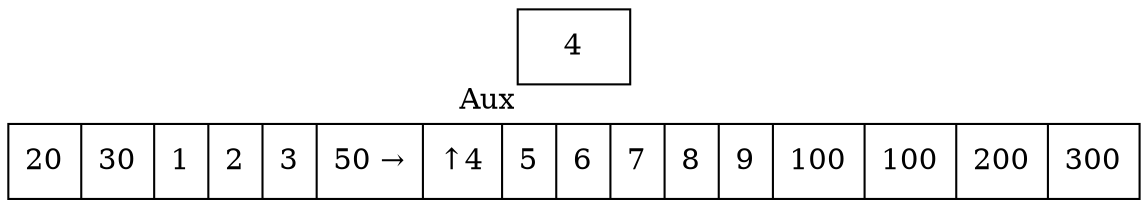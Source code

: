 digraph G{ node [shape = record ];
 rankdir=LR;X[label="{ 20|30|1|2|3|50|4|5|6|7|8|9|100|100|200|300}"]X[label="{ 20|30|1|2|3|50 → | ↑ 4|5|6|7|8|9|100|100|200|300}"]
2[label="{4}"xlabel="Aux"]
}
